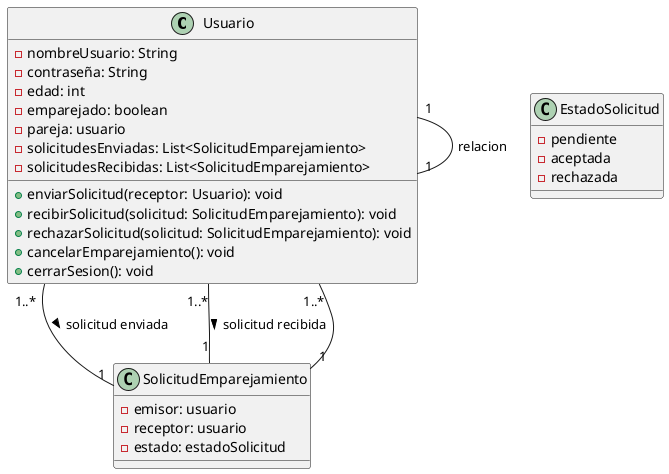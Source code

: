 @startuml
class Usuario {
    - nombreUsuario: String
    - contraseña: String
    - edad: int
    - emparejado: boolean
    - pareja: usuario
    - solicitudesEnviadas: List<SolicitudEmparejamiento>
    - solicitudesRecibidas: List<SolicitudEmparejamiento>
    + enviarSolicitud(receptor: Usuario): void
    + recibirSolicitud(solicitud: SolicitudEmparejamiento): void
    + rechazarSolicitud(solicitud: SolicitudEmparejamiento): void
    + cancelarEmparejamiento(): void
    + cerrarSesion(): void
}

class SolicitudEmparejamiento {
    - emisor: usuario
    - receptor: usuario
    - estado: estadoSolicitud
}
class EstadoSolicitud {
    - pendiente
    - aceptada
    - rechazada
}
Usuario"1" -- "1" Usuario: relacion
Usuario"1..*" -- "1" SolicitudEmparejamiento: solicitud enviada >
Usuario"1..*" -- "1" SolicitudEmparejamiento: solicitud recibida >
SolicitudEmparejamiento"1" -- "1..*" Usuario
@enduml